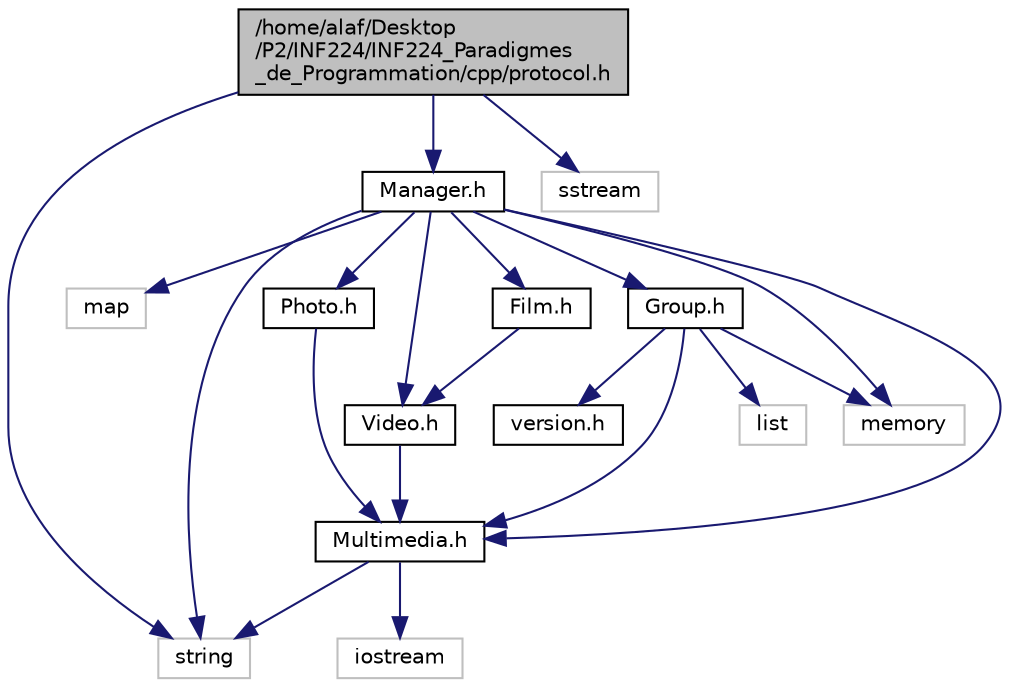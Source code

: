 digraph "/home/alaf/Desktop/P2/INF224/INF224_Paradigmes_de_Programmation/cpp/protocol.h"
{
 // LATEX_PDF_SIZE
  edge [fontname="Helvetica",fontsize="10",labelfontname="Helvetica",labelfontsize="10"];
  node [fontname="Helvetica",fontsize="10",shape=record];
  Node1 [label="/home/alaf/Desktop\l/P2/INF224/INF224_Paradigmes\l_de_Programmation/cpp/protocol.h",height=0.2,width=0.4,color="black", fillcolor="grey75", style="filled", fontcolor="black",tooltip="INF224 Paradigmes de Programmation."];
  Node1 -> Node2 [color="midnightblue",fontsize="10",style="solid"];
  Node2 [label="Manager.h",height=0.2,width=0.4,color="black", fillcolor="white", style="filled",URL="$Manager_8h.html",tooltip="INF224 Paradigmes de Programmation."];
  Node2 -> Node3 [color="midnightblue",fontsize="10",style="solid"];
  Node3 [label="memory",height=0.2,width=0.4,color="grey75", fillcolor="white", style="filled",tooltip=" "];
  Node2 -> Node4 [color="midnightblue",fontsize="10",style="solid"];
  Node4 [label="map",height=0.2,width=0.4,color="grey75", fillcolor="white", style="filled",tooltip=" "];
  Node2 -> Node5 [color="midnightblue",fontsize="10",style="solid"];
  Node5 [label="string",height=0.2,width=0.4,color="grey75", fillcolor="white", style="filled",tooltip=" "];
  Node2 -> Node6 [color="midnightblue",fontsize="10",style="solid"];
  Node6 [label="Multimedia.h",height=0.2,width=0.4,color="black", fillcolor="white", style="filled",URL="$Multimedia_8h.html",tooltip="INF224 Paradigmes de Programmation."];
  Node6 -> Node7 [color="midnightblue",fontsize="10",style="solid"];
  Node7 [label="iostream",height=0.2,width=0.4,color="grey75", fillcolor="white", style="filled",tooltip=" "];
  Node6 -> Node5 [color="midnightblue",fontsize="10",style="solid"];
  Node2 -> Node8 [color="midnightblue",fontsize="10",style="solid"];
  Node8 [label="Photo.h",height=0.2,width=0.4,color="black", fillcolor="white", style="filled",URL="$Photo_8h.html",tooltip="INF224 Paradigmes de Programmation."];
  Node8 -> Node6 [color="midnightblue",fontsize="10",style="solid"];
  Node2 -> Node9 [color="midnightblue",fontsize="10",style="solid"];
  Node9 [label="Video.h",height=0.2,width=0.4,color="black", fillcolor="white", style="filled",URL="$Video_8h.html",tooltip="INF224 Paradigmes de Programmation."];
  Node9 -> Node6 [color="midnightblue",fontsize="10",style="solid"];
  Node2 -> Node10 [color="midnightblue",fontsize="10",style="solid"];
  Node10 [label="Film.h",height=0.2,width=0.4,color="black", fillcolor="white", style="filled",URL="$Film_8h.html",tooltip="INF224 Paradigmes de Programmation."];
  Node10 -> Node9 [color="midnightblue",fontsize="10",style="solid"];
  Node2 -> Node11 [color="midnightblue",fontsize="10",style="solid"];
  Node11 [label="Group.h",height=0.2,width=0.4,color="black", fillcolor="white", style="filled",URL="$Group_8h_source.html",tooltip=" "];
  Node11 -> Node3 [color="midnightblue",fontsize="10",style="solid"];
  Node11 -> Node12 [color="midnightblue",fontsize="10",style="solid"];
  Node12 [label="list",height=0.2,width=0.4,color="grey75", fillcolor="white", style="filled",tooltip=" "];
  Node11 -> Node6 [color="midnightblue",fontsize="10",style="solid"];
  Node11 -> Node13 [color="midnightblue",fontsize="10",style="solid"];
  Node13 [label="version.h",height=0.2,width=0.4,color="black", fillcolor="white", style="filled",URL="$version_8h_source.html",tooltip=" "];
  Node1 -> Node5 [color="midnightblue",fontsize="10",style="solid"];
  Node1 -> Node14 [color="midnightblue",fontsize="10",style="solid"];
  Node14 [label="sstream",height=0.2,width=0.4,color="grey75", fillcolor="white", style="filled",tooltip=" "];
}

